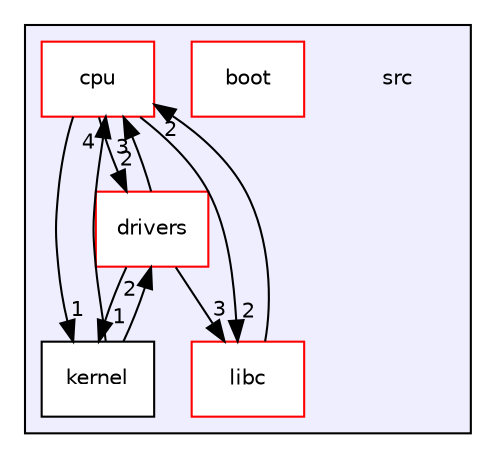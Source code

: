 digraph "src" {
  compound=true
  node [ fontsize="10", fontname="Helvetica"];
  edge [ labelfontsize="10", labelfontname="Helvetica"];
  subgraph clusterdir_68267d1309a1af8e8297ef4c3efbcdba {
    graph [ bgcolor="#eeeeff", pencolor="black", label="" URL="dir_68267d1309a1af8e8297ef4c3efbcdba.html"];
    dir_68267d1309a1af8e8297ef4c3efbcdba [shape=plaintext label="src"];
    dir_52780cb445d9f0b97a98e8aabec4d968 [shape=box label="boot" color="red" fillcolor="white" style="filled" URL="dir_52780cb445d9f0b97a98e8aabec4d968.html"];
    dir_2c61f424fd391396db977702a2beee9a [shape=box label="cpu" color="red" fillcolor="white" style="filled" URL="dir_2c61f424fd391396db977702a2beee9a.html"];
    dir_c718a368270b13c54d94892d20736f45 [shape=box label="drivers" color="red" fillcolor="white" style="filled" URL="dir_c718a368270b13c54d94892d20736f45.html"];
    dir_cbd7f246bdf7dc0a50281a272327e6ed [shape=box label="kernel" color="black" fillcolor="white" style="filled" URL="dir_cbd7f246bdf7dc0a50281a272327e6ed.html"];
    dir_ee3448fa1dc3d93b4fb7d6fba5be0d5c [shape=box label="libc" color="red" fillcolor="white" style="filled" URL="dir_ee3448fa1dc3d93b4fb7d6fba5be0d5c.html"];
  }
  dir_cbd7f246bdf7dc0a50281a272327e6ed->dir_2c61f424fd391396db977702a2beee9a [headlabel="4", labeldistance=1.5 headhref="dir_000010_000007.html"];
  dir_cbd7f246bdf7dc0a50281a272327e6ed->dir_c718a368270b13c54d94892d20736f45 [headlabel="2", labeldistance=1.5 headhref="dir_000010_000003.html"];
  dir_2c61f424fd391396db977702a2beee9a->dir_cbd7f246bdf7dc0a50281a272327e6ed [headlabel="1", labeldistance=1.5 headhref="dir_000007_000010.html"];
  dir_2c61f424fd391396db977702a2beee9a->dir_c718a368270b13c54d94892d20736f45 [headlabel="2", labeldistance=1.5 headhref="dir_000007_000003.html"];
  dir_2c61f424fd391396db977702a2beee9a->dir_ee3448fa1dc3d93b4fb7d6fba5be0d5c [headlabel="2", labeldistance=1.5 headhref="dir_000007_000005.html"];
  dir_c718a368270b13c54d94892d20736f45->dir_cbd7f246bdf7dc0a50281a272327e6ed [headlabel="1", labeldistance=1.5 headhref="dir_000003_000010.html"];
  dir_c718a368270b13c54d94892d20736f45->dir_2c61f424fd391396db977702a2beee9a [headlabel="3", labeldistance=1.5 headhref="dir_000003_000007.html"];
  dir_c718a368270b13c54d94892d20736f45->dir_ee3448fa1dc3d93b4fb7d6fba5be0d5c [headlabel="3", labeldistance=1.5 headhref="dir_000003_000005.html"];
  dir_ee3448fa1dc3d93b4fb7d6fba5be0d5c->dir_2c61f424fd391396db977702a2beee9a [headlabel="2", labeldistance=1.5 headhref="dir_000005_000007.html"];
}

